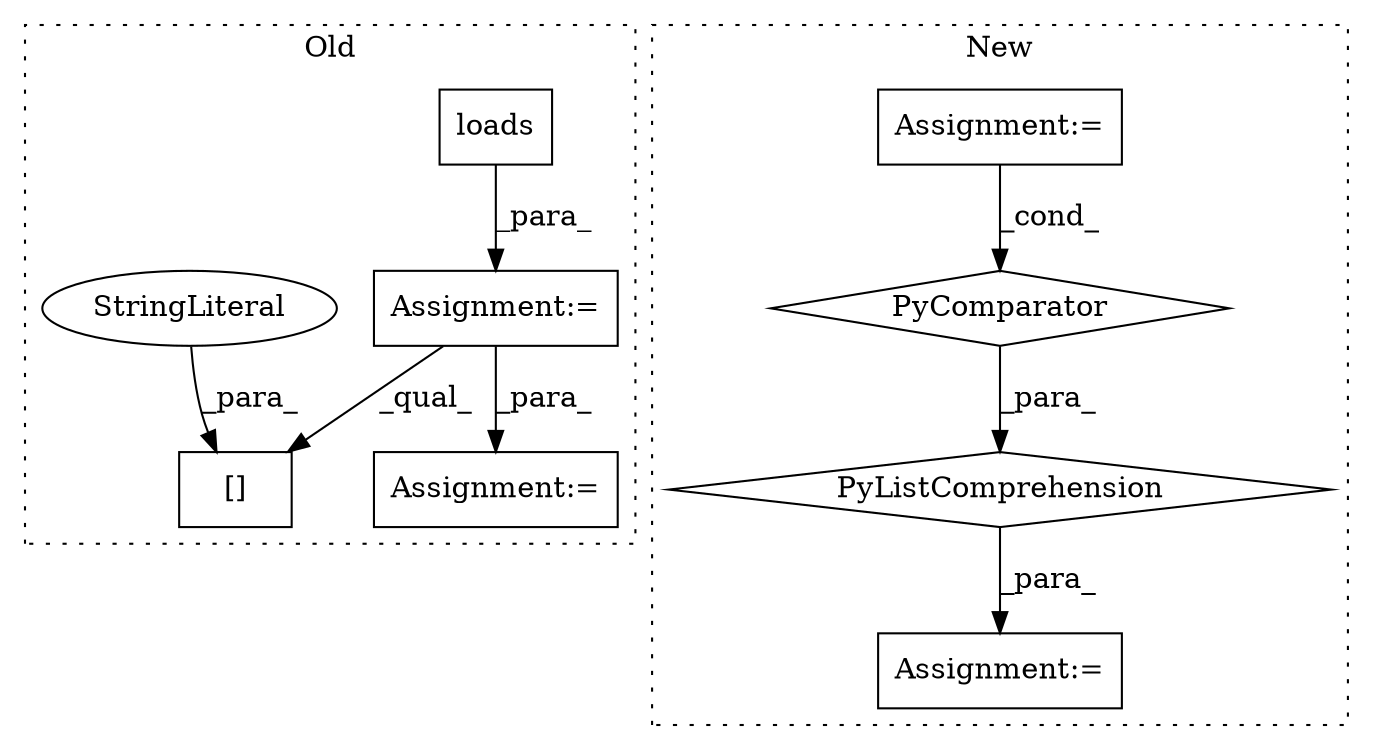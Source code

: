 digraph G {
subgraph cluster0 {
1 [label="loads" a="32" s="10155,10169" l="6,1" shape="box"];
6 [label="Assignment:=" a="7" s="10195" l="1" shape="box"];
7 [label="Assignment:=" a="7" s="10149" l="1" shape="box"];
8 [label="[]" a="2" s="10227,10250" l="14,1" shape="box"];
9 [label="StringLiteral" a="45" s="10241" l="9" shape="ellipse"];
label = "Old";
style="dotted";
}
subgraph cluster1 {
2 [label="PyListComprehension" a="109" s="10682" l="110" shape="diamond"];
3 [label="PyComparator" a="113" s="10758" l="26" shape="diamond"];
4 [label="Assignment:=" a="7" s="10758" l="26" shape="box"];
5 [label="Assignment:=" a="7" s="10662" l="1" shape="box"];
label = "New";
style="dotted";
}
1 -> 7 [label="_para_"];
2 -> 5 [label="_para_"];
3 -> 2 [label="_para_"];
4 -> 3 [label="_cond_"];
7 -> 6 [label="_para_"];
7 -> 8 [label="_qual_"];
9 -> 8 [label="_para_"];
}